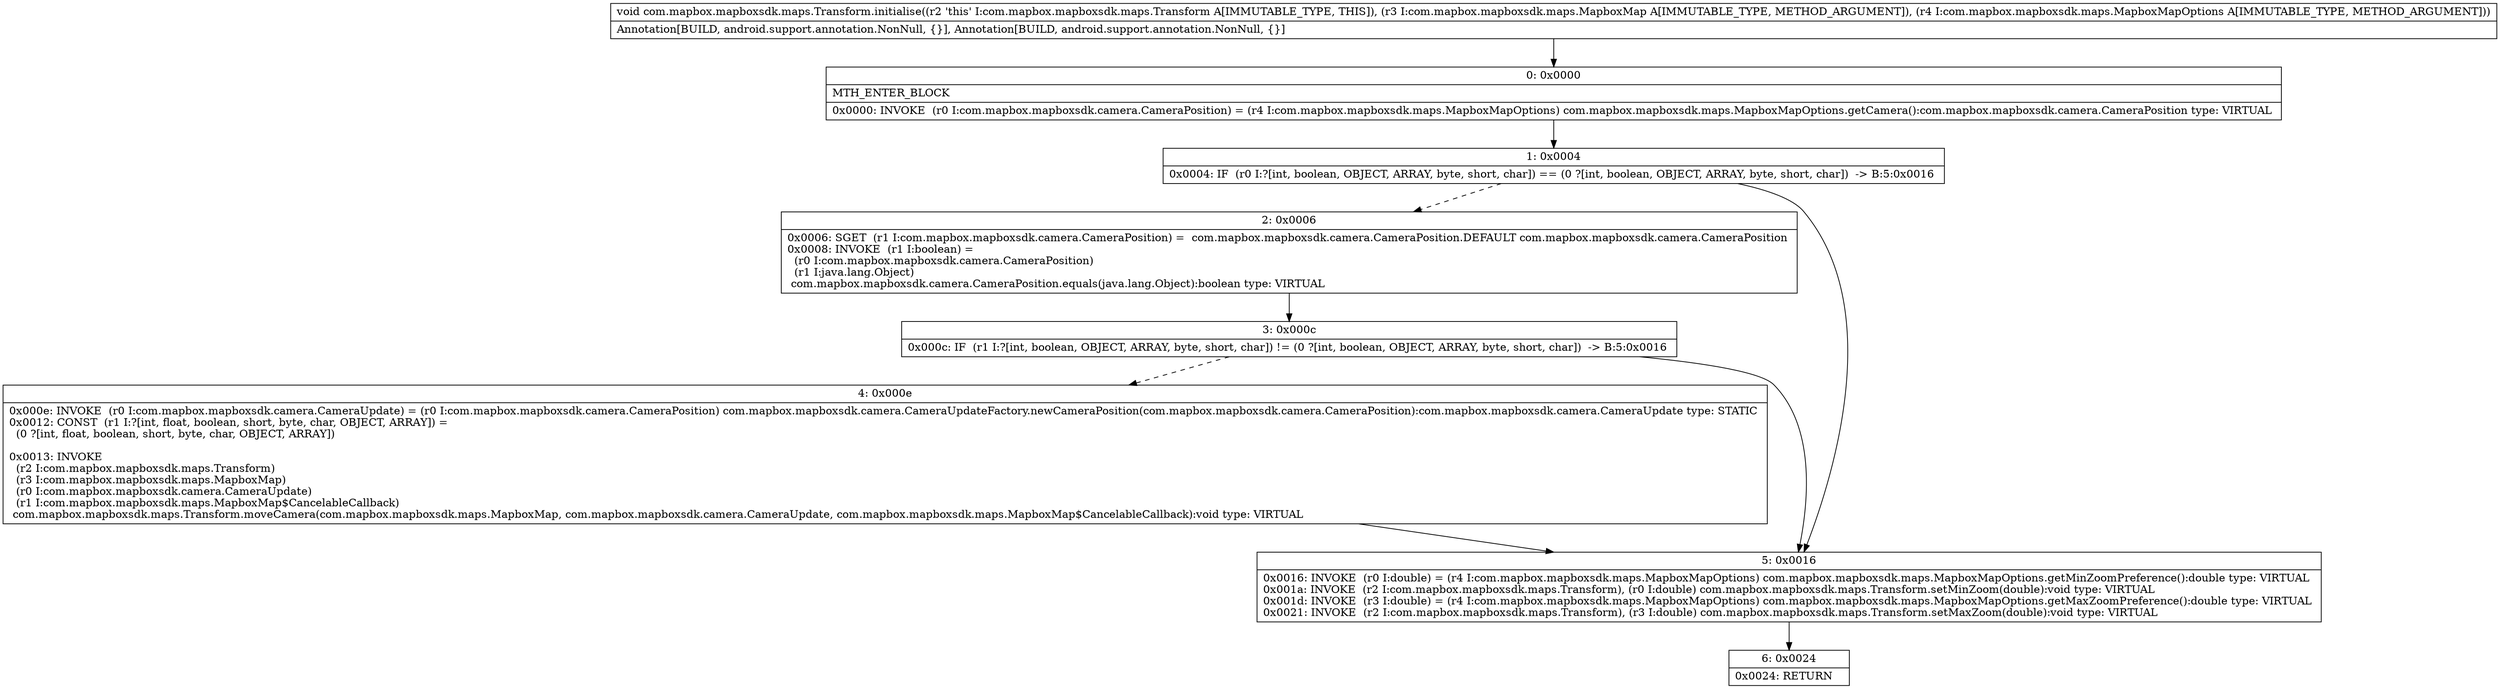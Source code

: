 digraph "CFG forcom.mapbox.mapboxsdk.maps.Transform.initialise(Lcom\/mapbox\/mapboxsdk\/maps\/MapboxMap;Lcom\/mapbox\/mapboxsdk\/maps\/MapboxMapOptions;)V" {
Node_0 [shape=record,label="{0\:\ 0x0000|MTH_ENTER_BLOCK\l|0x0000: INVOKE  (r0 I:com.mapbox.mapboxsdk.camera.CameraPosition) = (r4 I:com.mapbox.mapboxsdk.maps.MapboxMapOptions) com.mapbox.mapboxsdk.maps.MapboxMapOptions.getCamera():com.mapbox.mapboxsdk.camera.CameraPosition type: VIRTUAL \l}"];
Node_1 [shape=record,label="{1\:\ 0x0004|0x0004: IF  (r0 I:?[int, boolean, OBJECT, ARRAY, byte, short, char]) == (0 ?[int, boolean, OBJECT, ARRAY, byte, short, char])  \-\> B:5:0x0016 \l}"];
Node_2 [shape=record,label="{2\:\ 0x0006|0x0006: SGET  (r1 I:com.mapbox.mapboxsdk.camera.CameraPosition) =  com.mapbox.mapboxsdk.camera.CameraPosition.DEFAULT com.mapbox.mapboxsdk.camera.CameraPosition \l0x0008: INVOKE  (r1 I:boolean) = \l  (r0 I:com.mapbox.mapboxsdk.camera.CameraPosition)\l  (r1 I:java.lang.Object)\l com.mapbox.mapboxsdk.camera.CameraPosition.equals(java.lang.Object):boolean type: VIRTUAL \l}"];
Node_3 [shape=record,label="{3\:\ 0x000c|0x000c: IF  (r1 I:?[int, boolean, OBJECT, ARRAY, byte, short, char]) != (0 ?[int, boolean, OBJECT, ARRAY, byte, short, char])  \-\> B:5:0x0016 \l}"];
Node_4 [shape=record,label="{4\:\ 0x000e|0x000e: INVOKE  (r0 I:com.mapbox.mapboxsdk.camera.CameraUpdate) = (r0 I:com.mapbox.mapboxsdk.camera.CameraPosition) com.mapbox.mapboxsdk.camera.CameraUpdateFactory.newCameraPosition(com.mapbox.mapboxsdk.camera.CameraPosition):com.mapbox.mapboxsdk.camera.CameraUpdate type: STATIC \l0x0012: CONST  (r1 I:?[int, float, boolean, short, byte, char, OBJECT, ARRAY]) = \l  (0 ?[int, float, boolean, short, byte, char, OBJECT, ARRAY])\l \l0x0013: INVOKE  \l  (r2 I:com.mapbox.mapboxsdk.maps.Transform)\l  (r3 I:com.mapbox.mapboxsdk.maps.MapboxMap)\l  (r0 I:com.mapbox.mapboxsdk.camera.CameraUpdate)\l  (r1 I:com.mapbox.mapboxsdk.maps.MapboxMap$CancelableCallback)\l com.mapbox.mapboxsdk.maps.Transform.moveCamera(com.mapbox.mapboxsdk.maps.MapboxMap, com.mapbox.mapboxsdk.camera.CameraUpdate, com.mapbox.mapboxsdk.maps.MapboxMap$CancelableCallback):void type: VIRTUAL \l}"];
Node_5 [shape=record,label="{5\:\ 0x0016|0x0016: INVOKE  (r0 I:double) = (r4 I:com.mapbox.mapboxsdk.maps.MapboxMapOptions) com.mapbox.mapboxsdk.maps.MapboxMapOptions.getMinZoomPreference():double type: VIRTUAL \l0x001a: INVOKE  (r2 I:com.mapbox.mapboxsdk.maps.Transform), (r0 I:double) com.mapbox.mapboxsdk.maps.Transform.setMinZoom(double):void type: VIRTUAL \l0x001d: INVOKE  (r3 I:double) = (r4 I:com.mapbox.mapboxsdk.maps.MapboxMapOptions) com.mapbox.mapboxsdk.maps.MapboxMapOptions.getMaxZoomPreference():double type: VIRTUAL \l0x0021: INVOKE  (r2 I:com.mapbox.mapboxsdk.maps.Transform), (r3 I:double) com.mapbox.mapboxsdk.maps.Transform.setMaxZoom(double):void type: VIRTUAL \l}"];
Node_6 [shape=record,label="{6\:\ 0x0024|0x0024: RETURN   \l}"];
MethodNode[shape=record,label="{void com.mapbox.mapboxsdk.maps.Transform.initialise((r2 'this' I:com.mapbox.mapboxsdk.maps.Transform A[IMMUTABLE_TYPE, THIS]), (r3 I:com.mapbox.mapboxsdk.maps.MapboxMap A[IMMUTABLE_TYPE, METHOD_ARGUMENT]), (r4 I:com.mapbox.mapboxsdk.maps.MapboxMapOptions A[IMMUTABLE_TYPE, METHOD_ARGUMENT]))  | Annotation[BUILD, android.support.annotation.NonNull, \{\}], Annotation[BUILD, android.support.annotation.NonNull, \{\}]\l}"];
MethodNode -> Node_0;
Node_0 -> Node_1;
Node_1 -> Node_2[style=dashed];
Node_1 -> Node_5;
Node_2 -> Node_3;
Node_3 -> Node_4[style=dashed];
Node_3 -> Node_5;
Node_4 -> Node_5;
Node_5 -> Node_6;
}

